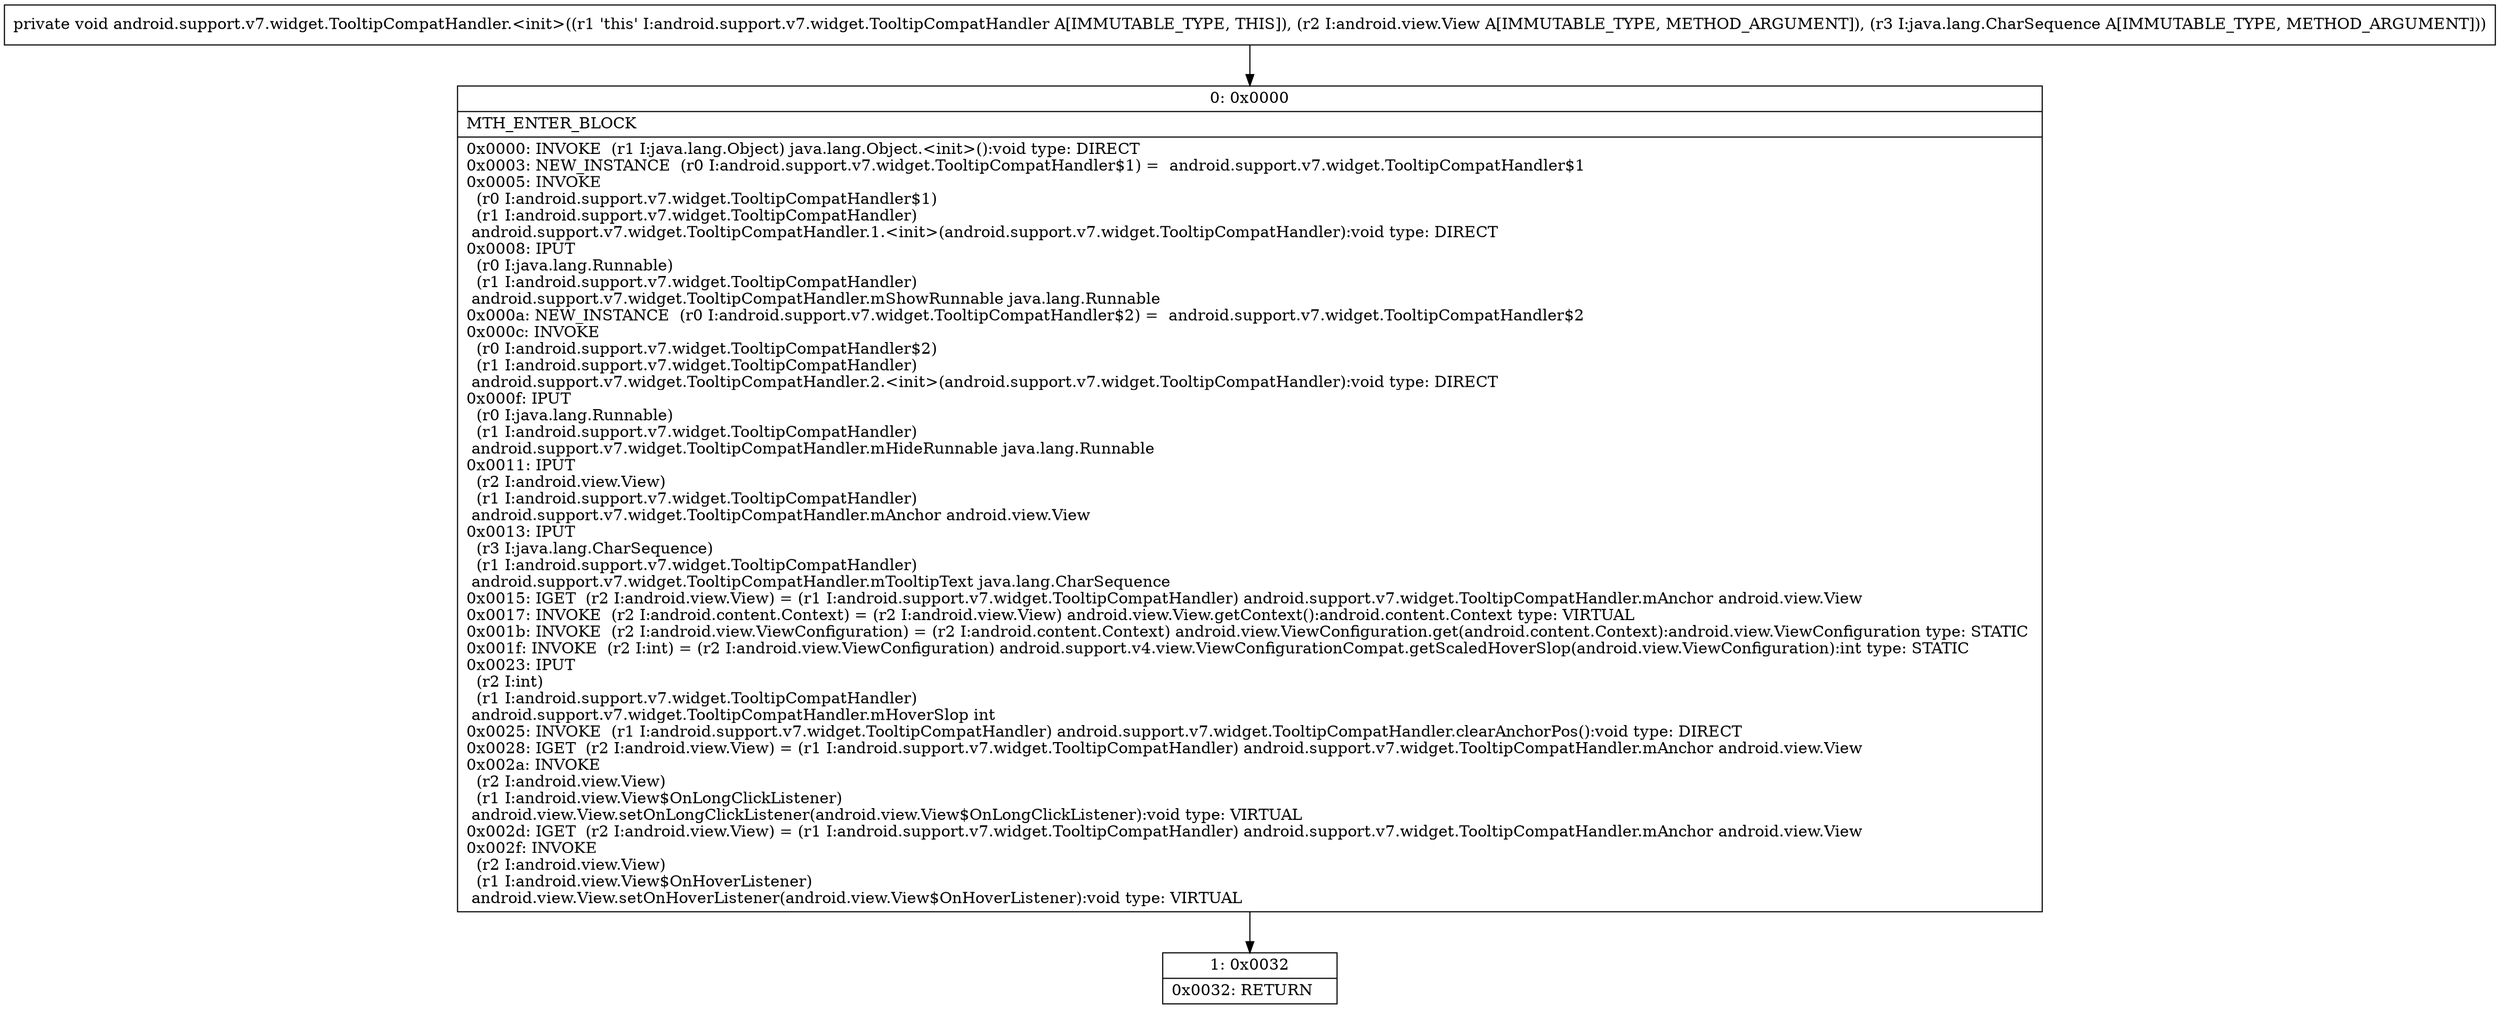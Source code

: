 digraph "CFG forandroid.support.v7.widget.TooltipCompatHandler.\<init\>(Landroid\/view\/View;Ljava\/lang\/CharSequence;)V" {
Node_0 [shape=record,label="{0\:\ 0x0000|MTH_ENTER_BLOCK\l|0x0000: INVOKE  (r1 I:java.lang.Object) java.lang.Object.\<init\>():void type: DIRECT \l0x0003: NEW_INSTANCE  (r0 I:android.support.v7.widget.TooltipCompatHandler$1) =  android.support.v7.widget.TooltipCompatHandler$1 \l0x0005: INVOKE  \l  (r0 I:android.support.v7.widget.TooltipCompatHandler$1)\l  (r1 I:android.support.v7.widget.TooltipCompatHandler)\l android.support.v7.widget.TooltipCompatHandler.1.\<init\>(android.support.v7.widget.TooltipCompatHandler):void type: DIRECT \l0x0008: IPUT  \l  (r0 I:java.lang.Runnable)\l  (r1 I:android.support.v7.widget.TooltipCompatHandler)\l android.support.v7.widget.TooltipCompatHandler.mShowRunnable java.lang.Runnable \l0x000a: NEW_INSTANCE  (r0 I:android.support.v7.widget.TooltipCompatHandler$2) =  android.support.v7.widget.TooltipCompatHandler$2 \l0x000c: INVOKE  \l  (r0 I:android.support.v7.widget.TooltipCompatHandler$2)\l  (r1 I:android.support.v7.widget.TooltipCompatHandler)\l android.support.v7.widget.TooltipCompatHandler.2.\<init\>(android.support.v7.widget.TooltipCompatHandler):void type: DIRECT \l0x000f: IPUT  \l  (r0 I:java.lang.Runnable)\l  (r1 I:android.support.v7.widget.TooltipCompatHandler)\l android.support.v7.widget.TooltipCompatHandler.mHideRunnable java.lang.Runnable \l0x0011: IPUT  \l  (r2 I:android.view.View)\l  (r1 I:android.support.v7.widget.TooltipCompatHandler)\l android.support.v7.widget.TooltipCompatHandler.mAnchor android.view.View \l0x0013: IPUT  \l  (r3 I:java.lang.CharSequence)\l  (r1 I:android.support.v7.widget.TooltipCompatHandler)\l android.support.v7.widget.TooltipCompatHandler.mTooltipText java.lang.CharSequence \l0x0015: IGET  (r2 I:android.view.View) = (r1 I:android.support.v7.widget.TooltipCompatHandler) android.support.v7.widget.TooltipCompatHandler.mAnchor android.view.View \l0x0017: INVOKE  (r2 I:android.content.Context) = (r2 I:android.view.View) android.view.View.getContext():android.content.Context type: VIRTUAL \l0x001b: INVOKE  (r2 I:android.view.ViewConfiguration) = (r2 I:android.content.Context) android.view.ViewConfiguration.get(android.content.Context):android.view.ViewConfiguration type: STATIC \l0x001f: INVOKE  (r2 I:int) = (r2 I:android.view.ViewConfiguration) android.support.v4.view.ViewConfigurationCompat.getScaledHoverSlop(android.view.ViewConfiguration):int type: STATIC \l0x0023: IPUT  \l  (r2 I:int)\l  (r1 I:android.support.v7.widget.TooltipCompatHandler)\l android.support.v7.widget.TooltipCompatHandler.mHoverSlop int \l0x0025: INVOKE  (r1 I:android.support.v7.widget.TooltipCompatHandler) android.support.v7.widget.TooltipCompatHandler.clearAnchorPos():void type: DIRECT \l0x0028: IGET  (r2 I:android.view.View) = (r1 I:android.support.v7.widget.TooltipCompatHandler) android.support.v7.widget.TooltipCompatHandler.mAnchor android.view.View \l0x002a: INVOKE  \l  (r2 I:android.view.View)\l  (r1 I:android.view.View$OnLongClickListener)\l android.view.View.setOnLongClickListener(android.view.View$OnLongClickListener):void type: VIRTUAL \l0x002d: IGET  (r2 I:android.view.View) = (r1 I:android.support.v7.widget.TooltipCompatHandler) android.support.v7.widget.TooltipCompatHandler.mAnchor android.view.View \l0x002f: INVOKE  \l  (r2 I:android.view.View)\l  (r1 I:android.view.View$OnHoverListener)\l android.view.View.setOnHoverListener(android.view.View$OnHoverListener):void type: VIRTUAL \l}"];
Node_1 [shape=record,label="{1\:\ 0x0032|0x0032: RETURN   \l}"];
MethodNode[shape=record,label="{private void android.support.v7.widget.TooltipCompatHandler.\<init\>((r1 'this' I:android.support.v7.widget.TooltipCompatHandler A[IMMUTABLE_TYPE, THIS]), (r2 I:android.view.View A[IMMUTABLE_TYPE, METHOD_ARGUMENT]), (r3 I:java.lang.CharSequence A[IMMUTABLE_TYPE, METHOD_ARGUMENT])) }"];
MethodNode -> Node_0;
Node_0 -> Node_1;
}

